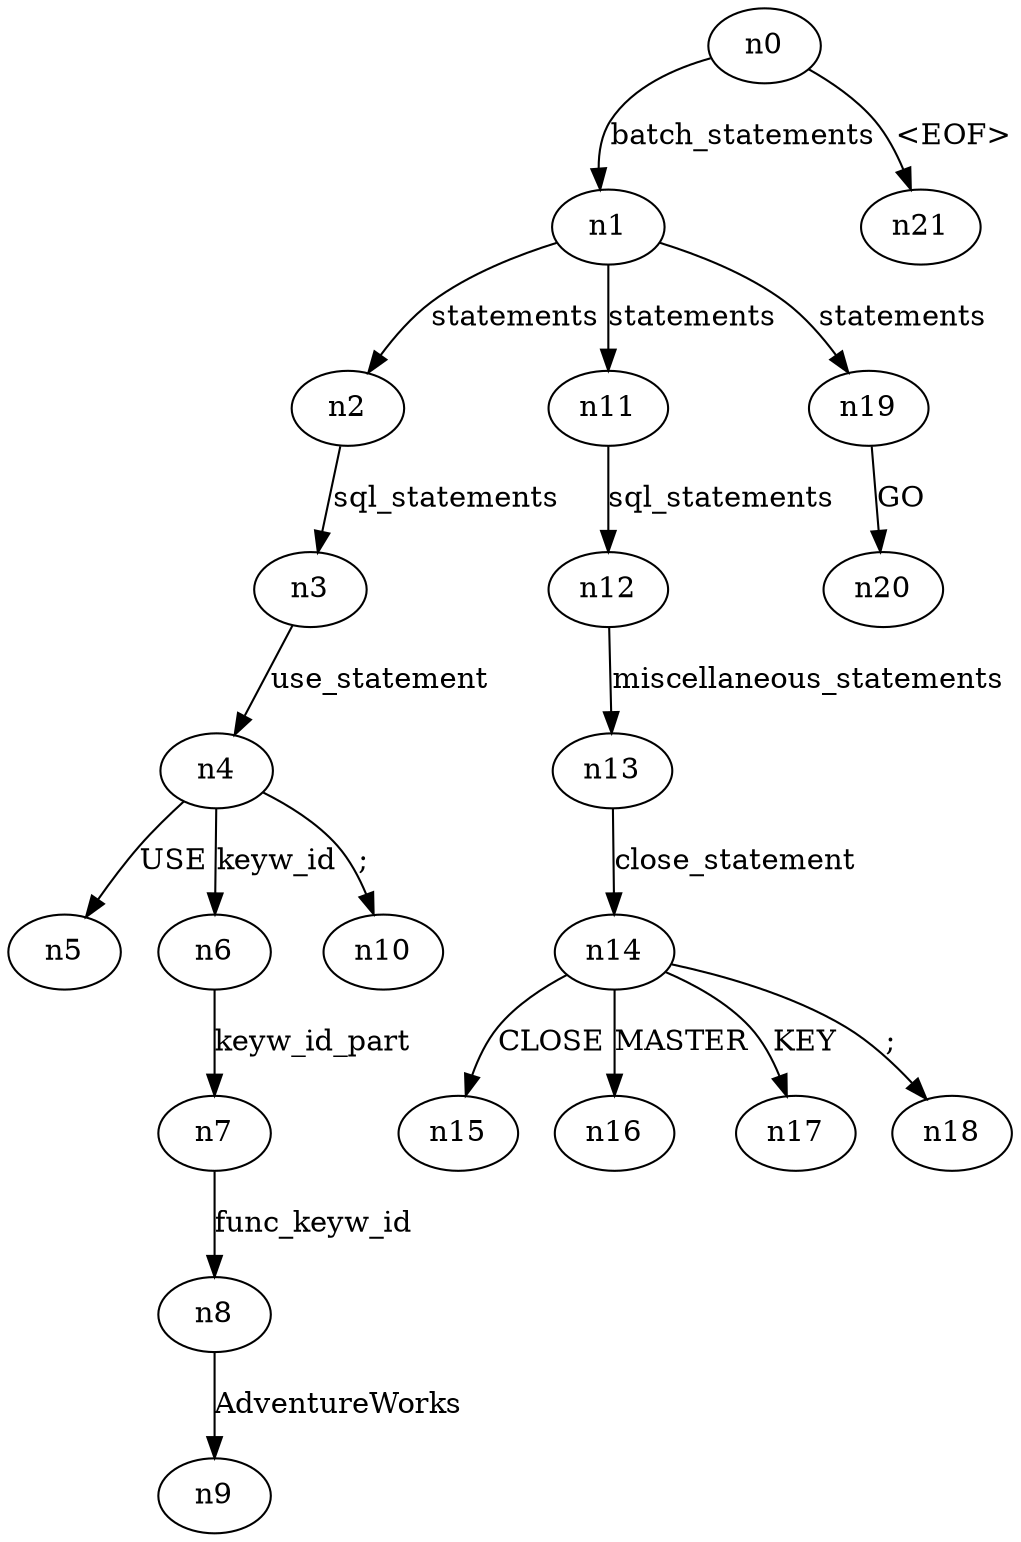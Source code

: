 digraph ParseTree {
  n0 -> n1 [label="batch_statements"];
  n1 -> n2 [label="statements"];
  n2 -> n3 [label="sql_statements"];
  n3 -> n4 [label="use_statement"];
  n4 -> n5 [label="USE"];
  n4 -> n6 [label="keyw_id"];
  n6 -> n7 [label="keyw_id_part"];
  n7 -> n8 [label="func_keyw_id"];
  n8 -> n9 [label="AdventureWorks"];
  n4 -> n10 [label=";"];
  n1 -> n11 [label="statements"];
  n11 -> n12 [label="sql_statements"];
  n12 -> n13 [label="miscellaneous_statements"];
  n13 -> n14 [label="close_statement"];
  n14 -> n15 [label="CLOSE"];
  n14 -> n16 [label="MASTER"];
  n14 -> n17 [label="KEY"];
  n14 -> n18 [label=";"];
  n1 -> n19 [label="statements"];
  n19 -> n20 [label="GO"];
  n0 -> n21 [label="<EOF>"];
}